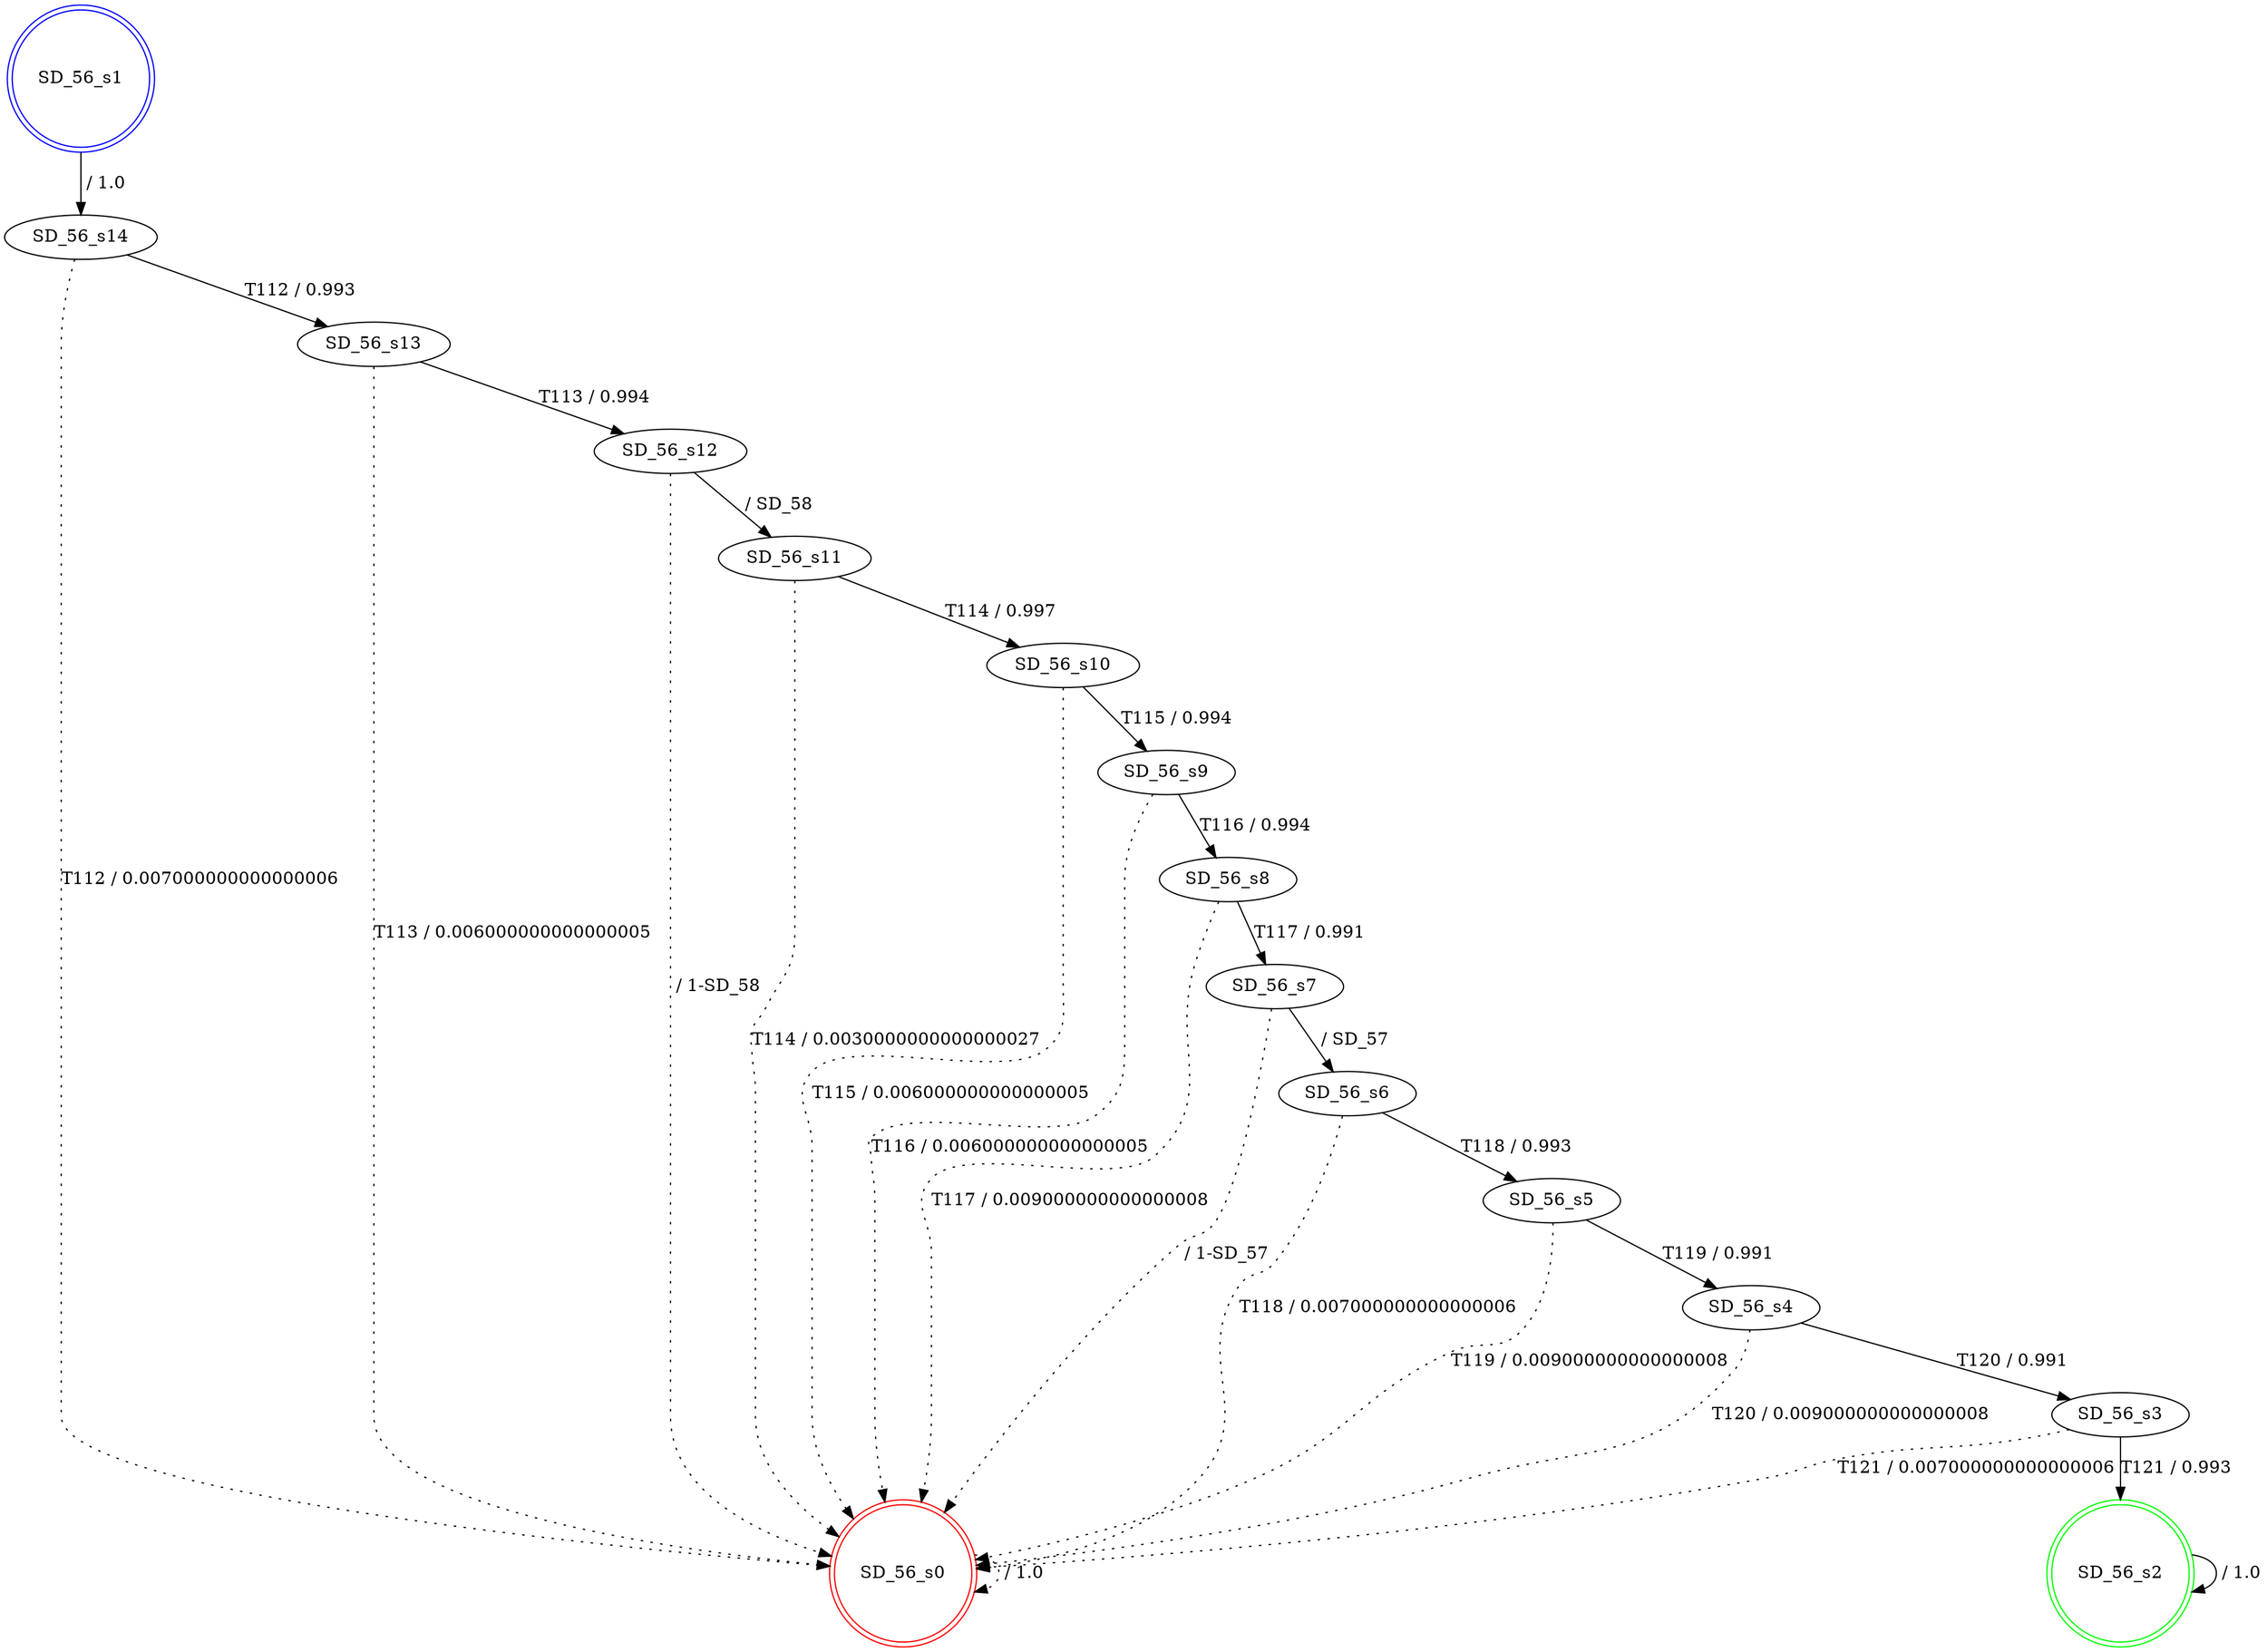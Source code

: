 digraph graphname {
SD_56_s0 [label="SD_56_s0",color=red,shape=doublecircle ];
SD_56_s1 [label="SD_56_s1",color=blue,shape=doublecircle ];
SD_56_s2 [label="SD_56_s2",color=green,shape=doublecircle ];
SD_56_s3 [label="SD_56_s3" ];
SD_56_s4 [label="SD_56_s4" ];
SD_56_s5 [label="SD_56_s5" ];
SD_56_s6 [label="SD_56_s6" ];
SD_56_s7 [label="SD_56_s7" ];
SD_56_s8 [label="SD_56_s8" ];
SD_56_s9 [label="SD_56_s9" ];
SD_56_s10 [label="SD_56_s10" ];
SD_56_s11 [label="SD_56_s11" ];
SD_56_s12 [label="SD_56_s12" ];
SD_56_s13 [label="SD_56_s13" ];
SD_56_s14 [label="SD_56_s14" ];
SD_56_s0 -> SD_56_s0 [label=" / 1.0", style=dotted];
SD_56_s1 -> SD_56_s14 [label=" / 1.0"];
SD_56_s2 -> SD_56_s2 [label=" / 1.0"];
SD_56_s3 -> SD_56_s2 [label="T121 / 0.993"];
SD_56_s3 -> SD_56_s0 [label="T121 / 0.007000000000000006", style=dotted];
SD_56_s4 -> SD_56_s3 [label="T120 / 0.991"];
SD_56_s4 -> SD_56_s0 [label="T120 / 0.009000000000000008", style=dotted];
SD_56_s5 -> SD_56_s4 [label="T119 / 0.991"];
SD_56_s5 -> SD_56_s0 [label="T119 / 0.009000000000000008", style=dotted];
SD_56_s6 -> SD_56_s5 [label="T118 / 0.993"];
SD_56_s6 -> SD_56_s0 [label="T118 / 0.007000000000000006", style=dotted];
SD_56_s7 -> SD_56_s6 [label=" / SD_57"];
SD_56_s7 -> SD_56_s0 [label=" / 1-SD_57", style=dotted];
SD_56_s8 -> SD_56_s7 [label="T117 / 0.991"];
SD_56_s8 -> SD_56_s0 [label="T117 / 0.009000000000000008", style=dotted];
SD_56_s9 -> SD_56_s8 [label="T116 / 0.994"];
SD_56_s9 -> SD_56_s0 [label="T116 / 0.006000000000000005", style=dotted];
SD_56_s10 -> SD_56_s9 [label="T115 / 0.994"];
SD_56_s10 -> SD_56_s0 [label="T115 / 0.006000000000000005", style=dotted];
SD_56_s11 -> SD_56_s10 [label="T114 / 0.997"];
SD_56_s11 -> SD_56_s0 [label="T114 / 0.0030000000000000027", style=dotted];
SD_56_s12 -> SD_56_s11 [label=" / SD_58"];
SD_56_s12 -> SD_56_s0 [label=" / 1-SD_58", style=dotted];
SD_56_s13 -> SD_56_s12 [label="T113 / 0.994"];
SD_56_s13 -> SD_56_s0 [label="T113 / 0.006000000000000005", style=dotted];
SD_56_s14 -> SD_56_s13 [label="T112 / 0.993"];
SD_56_s14 -> SD_56_s0 [label="T112 / 0.007000000000000006", style=dotted];
}